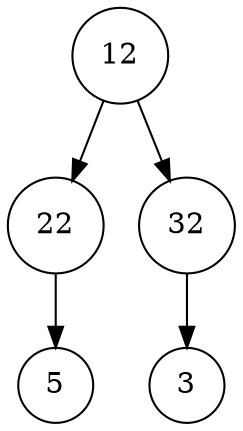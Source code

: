 digraph G {
12 [shape=circle, group=12];
12->22;
12->32;
22 [shape=circle, group=22];
22->5;
32 [shape=circle, group=32];
32->3;
5 [shape=circle, group=5];
3 [shape=circle, group=3];
}
